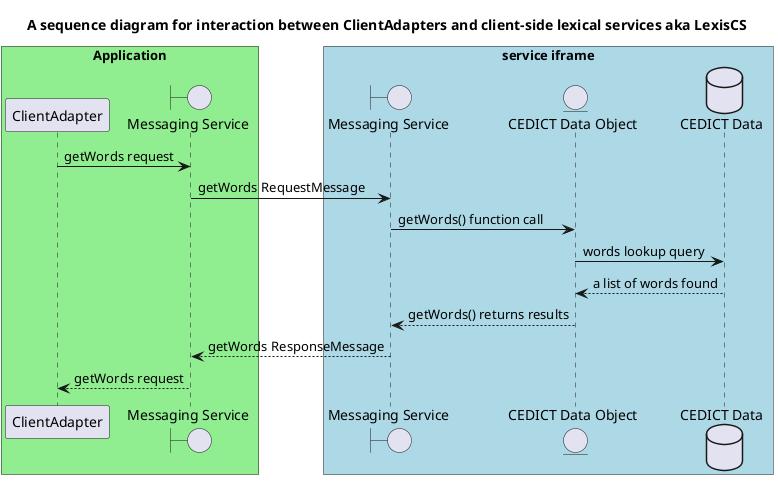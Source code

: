 @startuml
title A sequence diagram for interaction between ClientAdapters and client-side lexical services aka LexisCS
box "Application" #LightGreen
participant ClientAdapter
boundary "Messaging Service" as AMS
end box
box "service iframe" #LightBlue
boundary "Messaging Service" as IMS
entity "CEDICT Data Object" as CDO
database "CEDICT Data" as CData
end box
ClientAdapter -> AMS: getWords request
AMS -> IMS: getWords RequestMessage
IMS -> CDO: getWords() function call
CDO -> CData: words lookup query
CData --> CDO: a list of words found
CDO --> IMS: getWords() returns results
IMS --> AMS: getWords ResponseMessage
AMS --> ClientAdapter: getWords request
@enduml